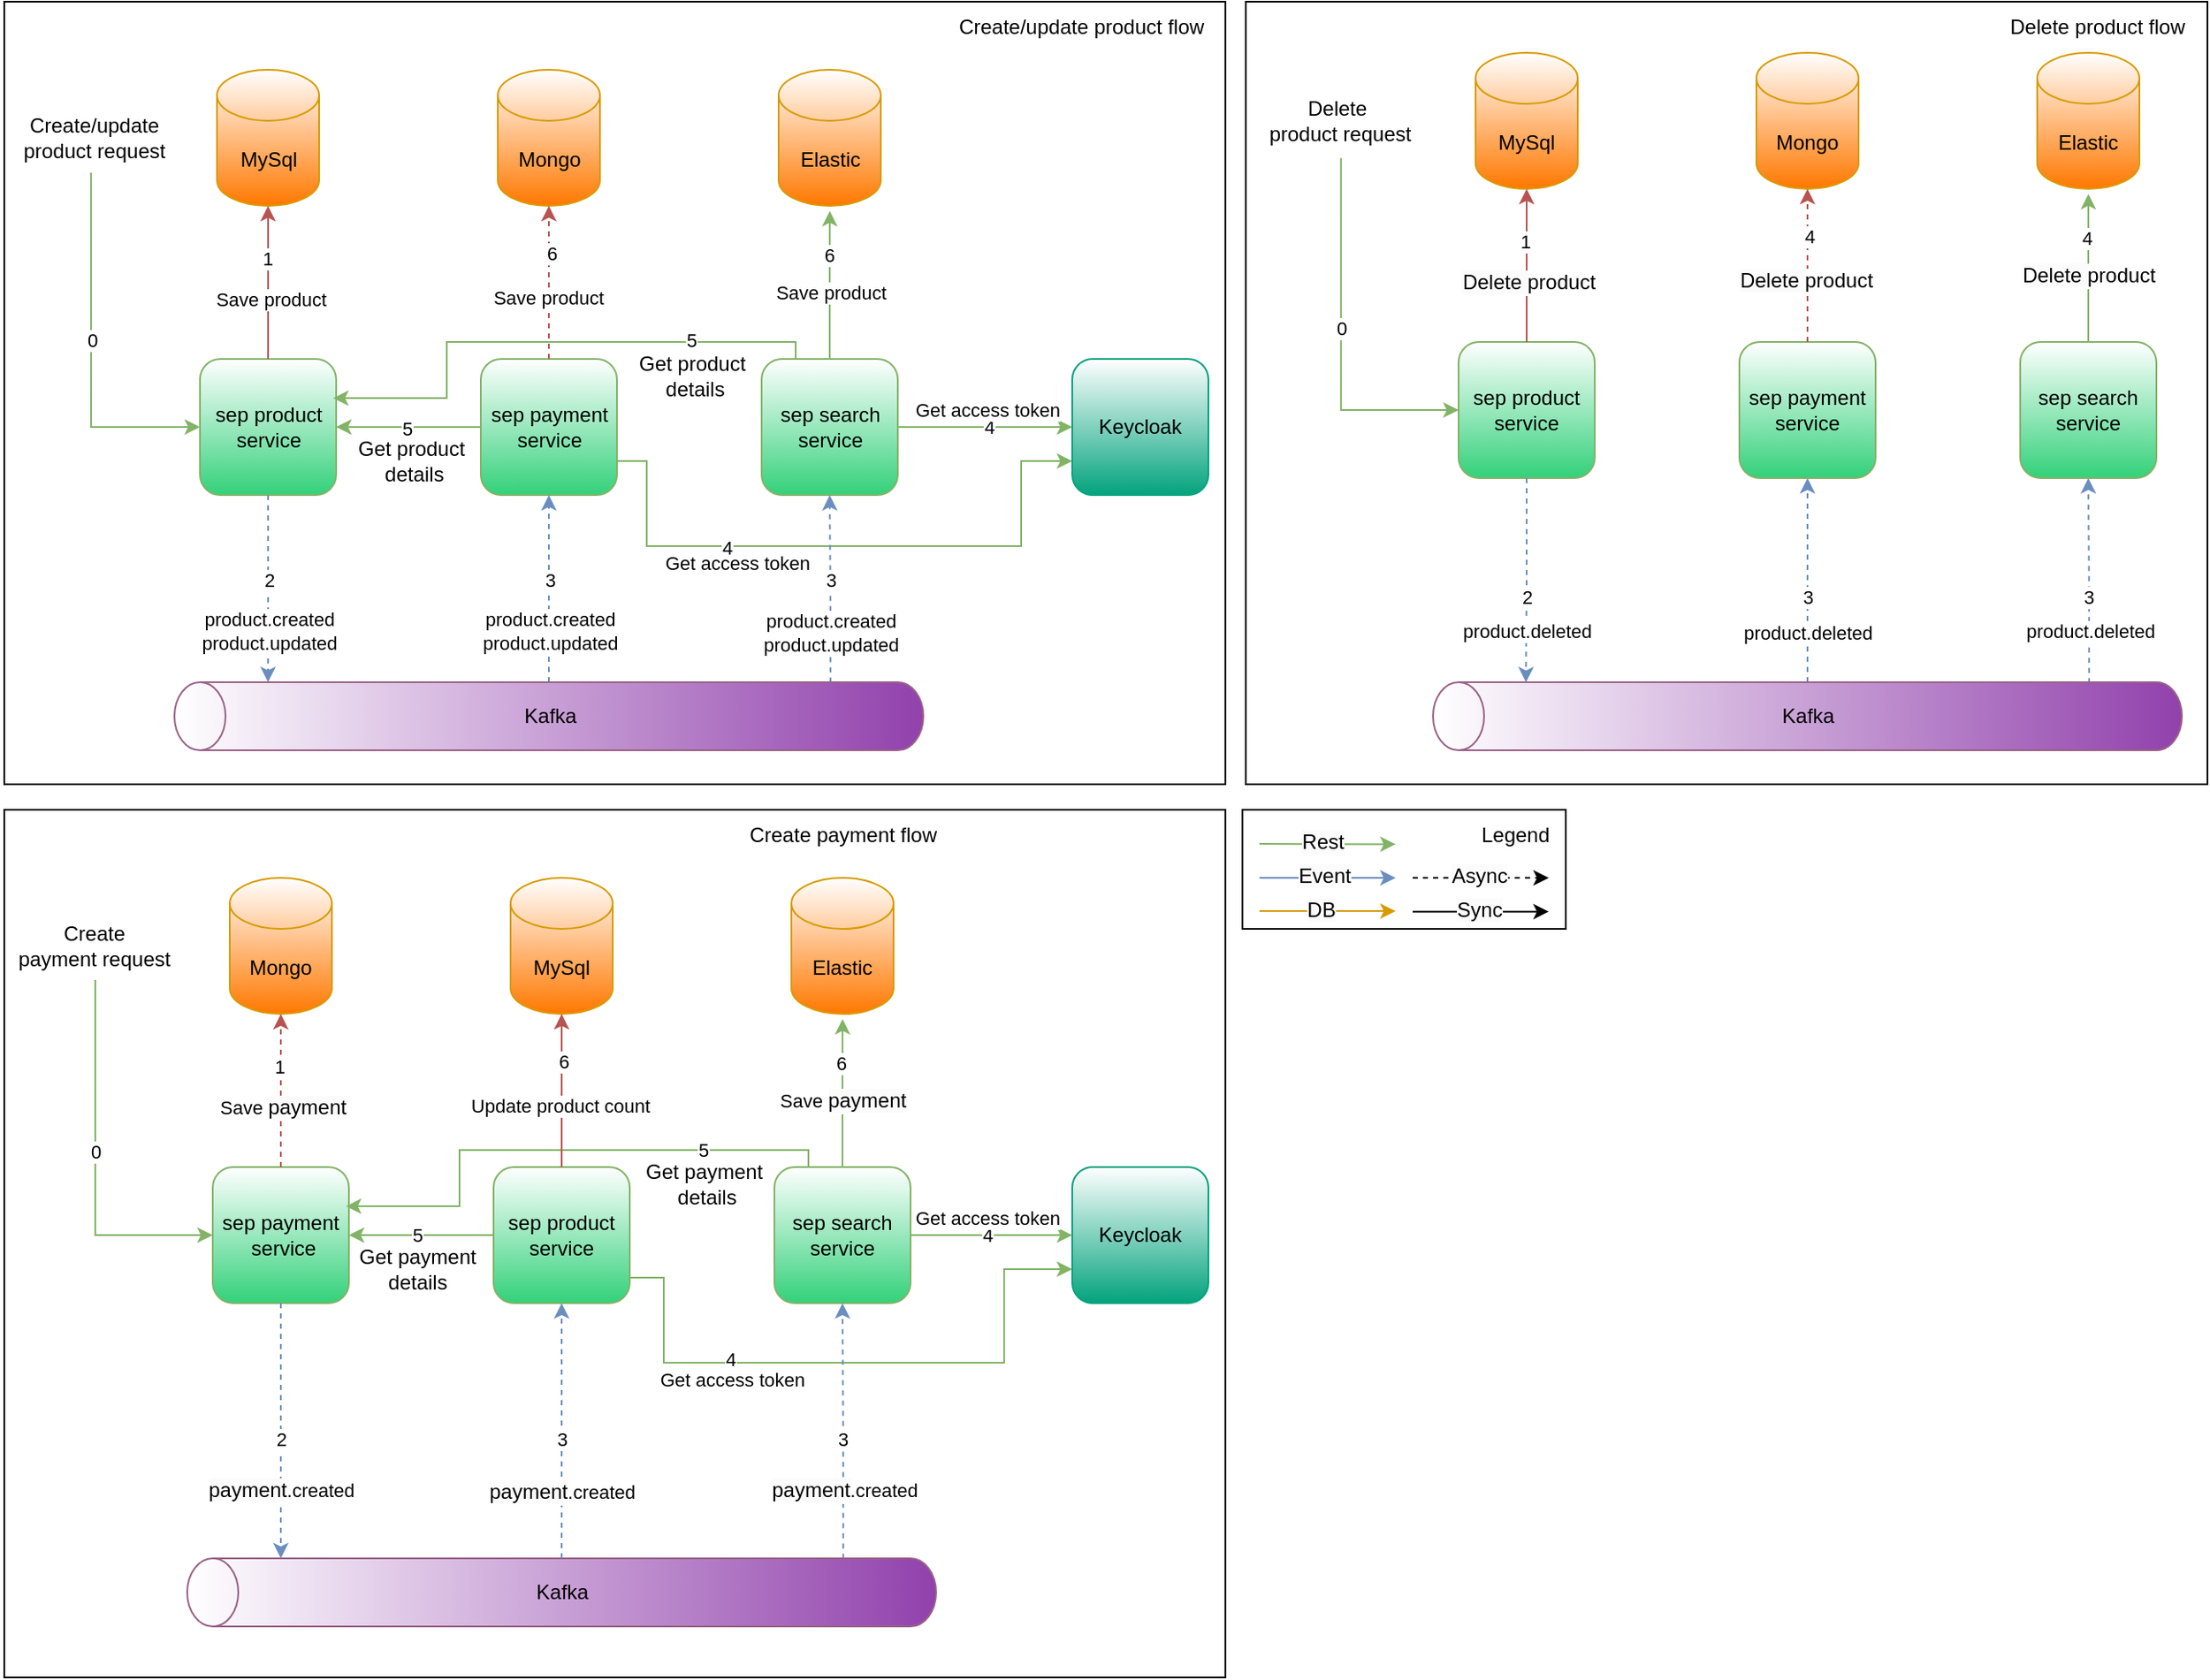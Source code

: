 <mxfile version="24.7.17">
  <diagram name="Page-1" id="5WqxM8SN-_Db1KV46QjK">
    <mxGraphModel dx="2983" dy="2283" grid="1" gridSize="10" guides="1" tooltips="1" connect="1" arrows="1" fold="1" page="1" pageScale="1" pageWidth="850" pageHeight="1100" math="0" shadow="0">
      <root>
        <mxCell id="0" />
        <mxCell id="1" parent="0" />
        <mxCell id="JzMBPSNkwDdgUZxuRiRF-47" value="" style="rounded=0;whiteSpace=wrap;html=1;" parent="1" vertex="1">
          <mxGeometry x="-397.5" y="-470" width="717.5" height="460" as="geometry" />
        </mxCell>
        <mxCell id="UbQ19MGZ-QVVBDmHauCY-3" style="edgeStyle=orthogonalEdgeStyle;rounded=0;orthogonalLoop=1;jettySize=auto;html=1;entryX=0;entryY=0.5;entryDx=0;entryDy=0;fillColor=#d5e8d4;strokeColor=#82b366;" parent="1" source="JzMBPSNkwDdgUZxuRiRF-48" target="UbQ19MGZ-QVVBDmHauCY-1" edge="1">
          <mxGeometry relative="1" as="geometry" />
        </mxCell>
        <mxCell id="UbQ19MGZ-QVVBDmHauCY-5" value="4" style="edgeLabel;html=1;align=center;verticalAlign=middle;resizable=0;points=[];" parent="UbQ19MGZ-QVVBDmHauCY-3" vertex="1" connectable="0">
          <mxGeometry x="-0.185" relative="1" as="geometry">
            <mxPoint x="11" as="offset" />
          </mxGeometry>
        </mxCell>
        <mxCell id="JzMBPSNkwDdgUZxuRiRF-48" value="sep search service" style="whiteSpace=wrap;html=1;aspect=fixed;fillColor=#ffffff;strokeColor=#82b366;rounded=1;gradientColor=#33d17a;" parent="1" vertex="1">
          <mxGeometry x="47.5" y="-260" width="80" height="80" as="geometry" />
        </mxCell>
        <mxCell id="JzMBPSNkwDdgUZxuRiRF-49" style="edgeStyle=orthogonalEdgeStyle;rounded=0;orthogonalLoop=1;jettySize=auto;html=1;entryX=0;entryY=0.5;entryDx=0;entryDy=0;fillColor=#d5e8d4;strokeColor=#82b366;exitX=0.486;exitY=1.014;exitDx=0;exitDy=0;exitPerimeter=0;" parent="1" source="JzMBPSNkwDdgUZxuRiRF-77" target="JzMBPSNkwDdgUZxuRiRF-51" edge="1">
          <mxGeometry relative="1" as="geometry">
            <mxPoint x="-397.5" y="-310" as="sourcePoint" />
            <Array as="points" />
          </mxGeometry>
        </mxCell>
        <mxCell id="JzMBPSNkwDdgUZxuRiRF-50" value="0" style="edgeLabel;html=1;align=center;verticalAlign=middle;resizable=0;points=[];" parent="JzMBPSNkwDdgUZxuRiRF-49" vertex="1" connectable="0">
          <mxGeometry x="-0.081" relative="1" as="geometry">
            <mxPoint as="offset" />
          </mxGeometry>
        </mxCell>
        <mxCell id="JzMBPSNkwDdgUZxuRiRF-51" value="sep&amp;nbsp;product service" style="whiteSpace=wrap;html=1;aspect=fixed;fillColor=#ffffff;strokeColor=#82b366;rounded=1;gradientColor=#33d17a;" parent="1" vertex="1">
          <mxGeometry x="-282.5" y="-260" width="80" height="80" as="geometry" />
        </mxCell>
        <mxCell id="JzMBPSNkwDdgUZxuRiRF-52" style="edgeStyle=orthogonalEdgeStyle;rounded=0;orthogonalLoop=1;jettySize=auto;html=1;entryX=1;entryY=0.5;entryDx=0;entryDy=0;fillColor=#d5e8d4;strokeColor=#82b366;" parent="1" source="JzMBPSNkwDdgUZxuRiRF-54" target="JzMBPSNkwDdgUZxuRiRF-51" edge="1">
          <mxGeometry relative="1" as="geometry" />
        </mxCell>
        <mxCell id="UbQ19MGZ-QVVBDmHauCY-8" value="5" style="edgeLabel;html=1;align=center;verticalAlign=middle;resizable=0;points=[];" parent="JzMBPSNkwDdgUZxuRiRF-52" vertex="1" connectable="0">
          <mxGeometry x="0.019" y="1" relative="1" as="geometry">
            <mxPoint as="offset" />
          </mxGeometry>
        </mxCell>
        <mxCell id="UbQ19MGZ-QVVBDmHauCY-2" style="edgeStyle=orthogonalEdgeStyle;rounded=0;orthogonalLoop=1;jettySize=auto;html=1;entryX=0;entryY=0.75;entryDx=0;entryDy=0;fillColor=#d5e8d4;strokeColor=#82b366;" parent="1" source="JzMBPSNkwDdgUZxuRiRF-54" target="UbQ19MGZ-QVVBDmHauCY-1" edge="1">
          <mxGeometry relative="1" as="geometry">
            <Array as="points">
              <mxPoint x="-20" y="-200" />
              <mxPoint x="-20" y="-150" />
              <mxPoint x="200" y="-150" />
              <mxPoint x="200" y="-200" />
            </Array>
          </mxGeometry>
        </mxCell>
        <mxCell id="UbQ19MGZ-QVVBDmHauCY-4" value="&lt;div&gt;Get access token&lt;/div&gt;" style="edgeLabel;html=1;align=center;verticalAlign=middle;resizable=0;points=[];" parent="UbQ19MGZ-QVVBDmHauCY-2" vertex="1" connectable="0">
          <mxGeometry x="-0.466" y="-1" relative="1" as="geometry">
            <mxPoint x="22" y="9" as="offset" />
          </mxGeometry>
        </mxCell>
        <mxCell id="UbQ19MGZ-QVVBDmHauCY-9" value="4" style="edgeLabel;html=1;align=center;verticalAlign=middle;resizable=0;points=[];" parent="UbQ19MGZ-QVVBDmHauCY-2" vertex="1" connectable="0">
          <mxGeometry x="-0.379" y="-1" relative="1" as="geometry">
            <mxPoint as="offset" />
          </mxGeometry>
        </mxCell>
        <mxCell id="JzMBPSNkwDdgUZxuRiRF-54" value="sep payment service" style="whiteSpace=wrap;html=1;aspect=fixed;fillColor=#ffffff;strokeColor=#82b366;rounded=1;gradientColor=#33d17a;" parent="1" vertex="1">
          <mxGeometry x="-117.5" y="-260" width="80" height="80" as="geometry" />
        </mxCell>
        <mxCell id="JzMBPSNkwDdgUZxuRiRF-55" value="Mongo" style="shape=cylinder3;whiteSpace=wrap;html=1;boundedLbl=1;backgroundOutline=1;size=15;fillColor=#ffffff;strokeColor=#d79b00;gradientColor=#ff7800;" parent="1" vertex="1">
          <mxGeometry x="-107.5" y="-430" width="60" height="80" as="geometry" />
        </mxCell>
        <mxCell id="JzMBPSNkwDdgUZxuRiRF-56" value="Elastic" style="shape=cylinder3;whiteSpace=wrap;html=1;boundedLbl=1;backgroundOutline=1;size=15;fillColor=#ffffff;strokeColor=#d79b00;gradientColor=#ff7800;" parent="1" vertex="1">
          <mxGeometry x="57.5" y="-430" width="60" height="80" as="geometry" />
        </mxCell>
        <mxCell id="JzMBPSNkwDdgUZxuRiRF-57" value="MySql" style="shape=cylinder3;whiteSpace=wrap;html=1;boundedLbl=1;backgroundOutline=1;size=15;fillColor=#ffffff;strokeColor=#d79b00;gradientColor=#ff7800;" parent="1" vertex="1">
          <mxGeometry x="-272.5" y="-430" width="60" height="80" as="geometry" />
        </mxCell>
        <mxCell id="JzMBPSNkwDdgUZxuRiRF-58" style="edgeStyle=orthogonalEdgeStyle;rounded=0;orthogonalLoop=1;jettySize=auto;html=1;entryX=0.5;entryY=1;entryDx=0;entryDy=0;exitX=1;exitY=0.5;exitDx=0;exitDy=0;exitPerimeter=0;dashed=1;fillColor=#dae8fc;strokeColor=#6c8ebf;" parent="1" source="JzMBPSNkwDdgUZxuRiRF-82" target="JzMBPSNkwDdgUZxuRiRF-54" edge="1">
          <mxGeometry relative="1" as="geometry" />
        </mxCell>
        <mxCell id="JzMBPSNkwDdgUZxuRiRF-59" value="3" style="edgeLabel;html=1;align=center;verticalAlign=middle;resizable=0;points=[];" parent="JzMBPSNkwDdgUZxuRiRF-58" vertex="1" connectable="0">
          <mxGeometry x="-0.003" y="1" relative="1" as="geometry">
            <mxPoint x="1" y="-5" as="offset" />
          </mxGeometry>
        </mxCell>
        <mxCell id="JzMBPSNkwDdgUZxuRiRF-60" value="product.created&lt;div&gt;product.updated&lt;/div&gt;" style="edgeLabel;html=1;align=center;verticalAlign=middle;resizable=0;points=[];" parent="JzMBPSNkwDdgUZxuRiRF-58" vertex="1" connectable="0">
          <mxGeometry x="-0.409" relative="1" as="geometry">
            <mxPoint y="2" as="offset" />
          </mxGeometry>
        </mxCell>
        <mxCell id="JzMBPSNkwDdgUZxuRiRF-61" style="edgeStyle=orthogonalEdgeStyle;rounded=0;orthogonalLoop=1;jettySize=auto;html=1;entryX=0.5;entryY=1;entryDx=0;entryDy=0;exitX=0.993;exitY=0.876;exitDx=0;exitDy=0;exitPerimeter=0;dashed=1;fillColor=#dae8fc;strokeColor=#6c8ebf;" parent="1" source="JzMBPSNkwDdgUZxuRiRF-82" target="JzMBPSNkwDdgUZxuRiRF-48" edge="1">
          <mxGeometry relative="1" as="geometry">
            <Array as="points" />
          </mxGeometry>
        </mxCell>
        <mxCell id="JzMBPSNkwDdgUZxuRiRF-62" value="product.created&lt;div&gt;product.updated&lt;/div&gt;" style="edgeLabel;html=1;align=center;verticalAlign=middle;resizable=0;points=[];" parent="JzMBPSNkwDdgUZxuRiRF-61" vertex="1" connectable="0">
          <mxGeometry x="-0.406" relative="1" as="geometry">
            <mxPoint y="3" as="offset" />
          </mxGeometry>
        </mxCell>
        <mxCell id="JzMBPSNkwDdgUZxuRiRF-63" value="3" style="edgeLabel;html=1;align=center;verticalAlign=middle;resizable=0;points=[];" parent="JzMBPSNkwDdgUZxuRiRF-61" vertex="1" connectable="0">
          <mxGeometry x="0.265" y="1" relative="1" as="geometry">
            <mxPoint x="1" y="9" as="offset" />
          </mxGeometry>
        </mxCell>
        <mxCell id="JzMBPSNkwDdgUZxuRiRF-64" style="edgeStyle=orthogonalEdgeStyle;rounded=0;orthogonalLoop=1;jettySize=auto;html=1;entryX=1;entryY=0.125;entryDx=0;entryDy=0;entryPerimeter=0;dashed=1;fillColor=#dae8fc;strokeColor=#6c8ebf;" parent="1" source="JzMBPSNkwDdgUZxuRiRF-51" target="JzMBPSNkwDdgUZxuRiRF-82" edge="1">
          <mxGeometry relative="1" as="geometry" />
        </mxCell>
        <mxCell id="JzMBPSNkwDdgUZxuRiRF-65" value="product.created&lt;div&gt;product.updated&lt;/div&gt;" style="edgeLabel;html=1;align=center;verticalAlign=middle;resizable=0;points=[];" parent="JzMBPSNkwDdgUZxuRiRF-64" vertex="1" connectable="0">
          <mxGeometry x="-0.052" relative="1" as="geometry">
            <mxPoint y="28" as="offset" />
          </mxGeometry>
        </mxCell>
        <mxCell id="JzMBPSNkwDdgUZxuRiRF-66" value="2" style="edgeLabel;html=1;align=center;verticalAlign=middle;resizable=0;points=[];" parent="JzMBPSNkwDdgUZxuRiRF-64" vertex="1" connectable="0">
          <mxGeometry x="-0.334" y="-1" relative="1" as="geometry">
            <mxPoint x="1" y="13" as="offset" />
          </mxGeometry>
        </mxCell>
        <mxCell id="JzMBPSNkwDdgUZxuRiRF-67" value="Get product&amp;nbsp;&lt;div&gt;details&lt;/div&gt;" style="text;html=1;align=center;verticalAlign=middle;resizable=0;points=[];autosize=1;strokeColor=none;fillColor=none;" parent="1" vertex="1">
          <mxGeometry x="-202.5" y="-220" width="90" height="40" as="geometry" />
        </mxCell>
        <mxCell id="JzMBPSNkwDdgUZxuRiRF-68" style="edgeStyle=orthogonalEdgeStyle;rounded=0;orthogonalLoop=1;jettySize=auto;html=1;entryX=0.978;entryY=0.288;entryDx=0;entryDy=0;entryPerimeter=0;exitX=0.25;exitY=0;exitDx=0;exitDy=0;fillColor=#d5e8d4;strokeColor=#82b366;" parent="1" source="JzMBPSNkwDdgUZxuRiRF-48" target="JzMBPSNkwDdgUZxuRiRF-51" edge="1">
          <mxGeometry relative="1" as="geometry">
            <Array as="points">
              <mxPoint x="67.5" y="-270" />
              <mxPoint x="-137.5" y="-270" />
              <mxPoint x="-137.5" y="-237" />
            </Array>
          </mxGeometry>
        </mxCell>
        <mxCell id="UbQ19MGZ-QVVBDmHauCY-7" value="5" style="edgeLabel;html=1;align=center;verticalAlign=middle;resizable=0;points=[];" parent="JzMBPSNkwDdgUZxuRiRF-68" vertex="1" connectable="0">
          <mxGeometry x="-0.561" y="-1" relative="1" as="geometry">
            <mxPoint x="-3" as="offset" />
          </mxGeometry>
        </mxCell>
        <mxCell id="JzMBPSNkwDdgUZxuRiRF-70" value="Get product&amp;nbsp;&lt;div&gt;details&lt;/div&gt;" style="text;html=1;align=center;verticalAlign=middle;resizable=0;points=[];autosize=1;strokeColor=none;fillColor=none;" parent="1" vertex="1">
          <mxGeometry x="-37.5" y="-270" width="90" height="40" as="geometry" />
        </mxCell>
        <mxCell id="JzMBPSNkwDdgUZxuRiRF-71" style="edgeStyle=orthogonalEdgeStyle;rounded=0;orthogonalLoop=1;jettySize=auto;html=1;entryX=0.5;entryY=1;entryDx=0;entryDy=0;entryPerimeter=0;dashed=1;fillColor=#f8cecc;strokeColor=#b85450;" parent="1" source="JzMBPSNkwDdgUZxuRiRF-54" target="JzMBPSNkwDdgUZxuRiRF-55" edge="1">
          <mxGeometry relative="1" as="geometry" />
        </mxCell>
        <mxCell id="JzMBPSNkwDdgUZxuRiRF-72" value="6" style="edgeLabel;html=1;align=center;verticalAlign=middle;resizable=0;points=[];" parent="JzMBPSNkwDdgUZxuRiRF-71" vertex="1" connectable="0">
          <mxGeometry x="0.293" y="-1" relative="1" as="geometry">
            <mxPoint y="-4" as="offset" />
          </mxGeometry>
        </mxCell>
        <mxCell id="JzMBPSNkwDdgUZxuRiRF-73" value="Save product" style="edgeLabel;html=1;align=center;verticalAlign=middle;resizable=0;points=[];" parent="JzMBPSNkwDdgUZxuRiRF-71" vertex="1" connectable="0">
          <mxGeometry x="-0.191" y="1" relative="1" as="geometry">
            <mxPoint as="offset" />
          </mxGeometry>
        </mxCell>
        <mxCell id="JzMBPSNkwDdgUZxuRiRF-74" style="edgeStyle=orthogonalEdgeStyle;rounded=0;orthogonalLoop=1;jettySize=auto;html=1;entryX=0.501;entryY=1.037;entryDx=0;entryDy=0;entryPerimeter=0;fillColor=#d5e8d4;strokeColor=#82b366;" parent="1" source="JzMBPSNkwDdgUZxuRiRF-48" target="JzMBPSNkwDdgUZxuRiRF-56" edge="1">
          <mxGeometry relative="1" as="geometry" />
        </mxCell>
        <mxCell id="JzMBPSNkwDdgUZxuRiRF-75" value="6" style="edgeLabel;html=1;align=center;verticalAlign=middle;resizable=0;points=[];" parent="JzMBPSNkwDdgUZxuRiRF-74" vertex="1" connectable="0">
          <mxGeometry x="0.419" y="2" relative="1" as="geometry">
            <mxPoint x="1" y="1" as="offset" />
          </mxGeometry>
        </mxCell>
        <mxCell id="JzMBPSNkwDdgUZxuRiRF-76" value="Save product" style="edgeLabel;html=1;align=center;verticalAlign=middle;resizable=0;points=[];" parent="JzMBPSNkwDdgUZxuRiRF-74" vertex="1" connectable="0">
          <mxGeometry x="-0.085" relative="1" as="geometry">
            <mxPoint y="1" as="offset" />
          </mxGeometry>
        </mxCell>
        <mxCell id="JzMBPSNkwDdgUZxuRiRF-77" value="Create/update&lt;div&gt;product request&lt;/div&gt;" style="text;html=1;align=center;verticalAlign=middle;resizable=0;points=[];autosize=1;strokeColor=none;fillColor=none;" parent="1" vertex="1">
          <mxGeometry x="-400" y="-410" width="110" height="40" as="geometry" />
        </mxCell>
        <mxCell id="JzMBPSNkwDdgUZxuRiRF-78" style="edgeStyle=orthogonalEdgeStyle;rounded=0;orthogonalLoop=1;jettySize=auto;html=1;entryX=0.5;entryY=1;entryDx=0;entryDy=0;entryPerimeter=0;fillColor=#f8cecc;strokeColor=#b85450;" parent="1" source="JzMBPSNkwDdgUZxuRiRF-51" target="JzMBPSNkwDdgUZxuRiRF-57" edge="1">
          <mxGeometry relative="1" as="geometry" />
        </mxCell>
        <mxCell id="JzMBPSNkwDdgUZxuRiRF-79" value="1" style="edgeLabel;html=1;align=center;verticalAlign=middle;resizable=0;points=[];" parent="JzMBPSNkwDdgUZxuRiRF-78" vertex="1" connectable="0">
          <mxGeometry x="0.316" y="1" relative="1" as="geometry">
            <mxPoint as="offset" />
          </mxGeometry>
        </mxCell>
        <mxCell id="JzMBPSNkwDdgUZxuRiRF-80" value="Save product" style="edgeLabel;html=1;align=center;verticalAlign=middle;resizable=0;points=[];" parent="JzMBPSNkwDdgUZxuRiRF-78" vertex="1" connectable="0">
          <mxGeometry x="-0.336" y="-1" relative="1" as="geometry">
            <mxPoint y="-5" as="offset" />
          </mxGeometry>
        </mxCell>
        <mxCell id="JzMBPSNkwDdgUZxuRiRF-81" value="" style="group" parent="1" vertex="1" connectable="0">
          <mxGeometry x="-297.5" y="-70" width="440" height="40" as="geometry" />
        </mxCell>
        <mxCell id="JzMBPSNkwDdgUZxuRiRF-82" value="" style="shape=cylinder3;whiteSpace=wrap;html=1;boundedLbl=1;backgroundOutline=1;size=15;rotation=-90;fillColor=#ffffff;strokeColor=#996185;gradientColor=#9141ac;align=center;verticalAlign=middle;fontFamily=Helvetica;fontSize=12;fontColor=default;" parent="JzMBPSNkwDdgUZxuRiRF-81" vertex="1">
          <mxGeometry x="200" y="-200" width="40" height="440" as="geometry" />
        </mxCell>
        <mxCell id="JzMBPSNkwDdgUZxuRiRF-83" value="&lt;span style=&quot;text-wrap: wrap;&quot;&gt;Kafka&lt;/span&gt;" style="text;html=1;align=center;verticalAlign=middle;resizable=0;points=[];autosize=1;strokeColor=none;fillColor=none;" parent="JzMBPSNkwDdgUZxuRiRF-81" vertex="1">
          <mxGeometry x="195" y="5" width="50" height="30" as="geometry" />
        </mxCell>
        <mxCell id="JzMBPSNkwDdgUZxuRiRF-84" value="Create/update product flow" style="text;html=1;align=center;verticalAlign=middle;resizable=0;points=[];autosize=1;strokeColor=none;fillColor=none;" parent="1" vertex="1">
          <mxGeometry x="150" y="-470" width="170" height="30" as="geometry" />
        </mxCell>
        <mxCell id="JzMBPSNkwDdgUZxuRiRF-85" value="" style="rounded=0;whiteSpace=wrap;html=1;" parent="1" vertex="1">
          <mxGeometry x="332" y="-470" width="565" height="460" as="geometry" />
        </mxCell>
        <mxCell id="JzMBPSNkwDdgUZxuRiRF-86" value="sep search service" style="whiteSpace=wrap;html=1;aspect=fixed;fillColor=#ffffff;strokeColor=#82b366;rounded=1;gradientColor=#33d17a;align=center;verticalAlign=middle;fontFamily=Helvetica;fontSize=12;" parent="1" vertex="1">
          <mxGeometry x="787" y="-270" width="80" height="80" as="geometry" />
        </mxCell>
        <mxCell id="JzMBPSNkwDdgUZxuRiRF-87" style="edgeStyle=orthogonalEdgeStyle;rounded=0;orthogonalLoop=1;jettySize=auto;html=1;entryX=0;entryY=0.5;entryDx=0;entryDy=0;fillColor=#d5e8d4;strokeColor=#82b366;exitX=0.508;exitY=1.048;exitDx=0;exitDy=0;exitPerimeter=0;" parent="1" source="JzMBPSNkwDdgUZxuRiRF-115" target="JzMBPSNkwDdgUZxuRiRF-89" edge="1">
          <mxGeometry relative="1" as="geometry">
            <mxPoint x="342" y="-320" as="sourcePoint" />
            <Array as="points">
              <mxPoint x="388" y="-230" />
            </Array>
          </mxGeometry>
        </mxCell>
        <mxCell id="JzMBPSNkwDdgUZxuRiRF-88" value="0" style="edgeLabel;html=1;align=center;verticalAlign=middle;resizable=0;points=[];" parent="JzMBPSNkwDdgUZxuRiRF-87" vertex="1" connectable="0">
          <mxGeometry x="-0.081" relative="1" as="geometry">
            <mxPoint as="offset" />
          </mxGeometry>
        </mxCell>
        <mxCell id="JzMBPSNkwDdgUZxuRiRF-89" value="sep&amp;nbsp;product service" style="whiteSpace=wrap;html=1;aspect=fixed;fillColor=#ffffff;strokeColor=#82b366;rounded=1;gradientColor=#33d17a;" parent="1" vertex="1">
          <mxGeometry x="457" y="-270" width="80" height="80" as="geometry" />
        </mxCell>
        <mxCell id="JzMBPSNkwDdgUZxuRiRF-92" value="sep payment service" style="whiteSpace=wrap;html=1;aspect=fixed;fillColor=#ffffff;strokeColor=#82b366;rounded=1;gradientColor=#33d17a;" parent="1" vertex="1">
          <mxGeometry x="622" y="-270" width="80" height="80" as="geometry" />
        </mxCell>
        <mxCell id="JzMBPSNkwDdgUZxuRiRF-93" value="Mongo" style="shape=cylinder3;whiteSpace=wrap;html=1;boundedLbl=1;backgroundOutline=1;size=15;fillColor=#ffffff;strokeColor=#d79b00;gradientColor=#ff7800;" parent="1" vertex="1">
          <mxGeometry x="632" y="-440" width="60" height="80" as="geometry" />
        </mxCell>
        <mxCell id="JzMBPSNkwDdgUZxuRiRF-94" value="Elastic" style="shape=cylinder3;whiteSpace=wrap;html=1;boundedLbl=1;backgroundOutline=1;size=15;fillColor=#ffffff;strokeColor=#d79b00;gradientColor=#ff7800;" parent="1" vertex="1">
          <mxGeometry x="797" y="-440" width="60" height="80" as="geometry" />
        </mxCell>
        <mxCell id="JzMBPSNkwDdgUZxuRiRF-95" value="MySql" style="shape=cylinder3;whiteSpace=wrap;html=1;boundedLbl=1;backgroundOutline=1;size=15;fillColor=#ffffff;strokeColor=#d79b00;gradientColor=#ff7800;" parent="1" vertex="1">
          <mxGeometry x="467" y="-440" width="60" height="80" as="geometry" />
        </mxCell>
        <mxCell id="JzMBPSNkwDdgUZxuRiRF-96" style="edgeStyle=orthogonalEdgeStyle;rounded=0;orthogonalLoop=1;jettySize=auto;html=1;entryX=0.5;entryY=1;entryDx=0;entryDy=0;exitX=1;exitY=0.5;exitDx=0;exitDy=0;exitPerimeter=0;dashed=1;fillColor=#dae8fc;strokeColor=#6c8ebf;" parent="1" source="JzMBPSNkwDdgUZxuRiRF-120" target="JzMBPSNkwDdgUZxuRiRF-92" edge="1">
          <mxGeometry relative="1" as="geometry">
            <mxPoint x="662" y="-130" as="sourcePoint" />
          </mxGeometry>
        </mxCell>
        <mxCell id="JzMBPSNkwDdgUZxuRiRF-97" value="3" style="edgeLabel;html=1;align=center;verticalAlign=middle;resizable=0;points=[];" parent="JzMBPSNkwDdgUZxuRiRF-96" vertex="1" connectable="0">
          <mxGeometry x="-0.003" y="1" relative="1" as="geometry">
            <mxPoint x="1" y="10" as="offset" />
          </mxGeometry>
        </mxCell>
        <mxCell id="JzMBPSNkwDdgUZxuRiRF-98" value="product.deleted" style="edgeLabel;html=1;align=center;verticalAlign=middle;resizable=0;points=[];" parent="JzMBPSNkwDdgUZxuRiRF-96" vertex="1" connectable="0">
          <mxGeometry x="-0.409" relative="1" as="geometry">
            <mxPoint y="6" as="offset" />
          </mxGeometry>
        </mxCell>
        <mxCell id="JzMBPSNkwDdgUZxuRiRF-99" style="edgeStyle=orthogonalEdgeStyle;rounded=0;orthogonalLoop=1;jettySize=auto;html=1;entryX=0.5;entryY=1;entryDx=0;entryDy=0;dashed=1;fillColor=#dae8fc;strokeColor=#6c8ebf;exitX=0.984;exitY=0.876;exitDx=0;exitDy=0;exitPerimeter=0;" parent="1" source="JzMBPSNkwDdgUZxuRiRF-120" target="JzMBPSNkwDdgUZxuRiRF-86" edge="1">
          <mxGeometry relative="1" as="geometry">
            <Array as="points" />
            <mxPoint x="827" y="-130" as="sourcePoint" />
          </mxGeometry>
        </mxCell>
        <mxCell id="JzMBPSNkwDdgUZxuRiRF-100" value="product.deleted" style="edgeLabel;html=1;align=center;verticalAlign=middle;resizable=0;points=[];" parent="JzMBPSNkwDdgUZxuRiRF-99" vertex="1" connectable="0">
          <mxGeometry x="-0.406" relative="1" as="geometry">
            <mxPoint y="5" as="offset" />
          </mxGeometry>
        </mxCell>
        <mxCell id="JzMBPSNkwDdgUZxuRiRF-101" value="3" style="edgeLabel;html=1;align=center;verticalAlign=middle;resizable=0;points=[];" parent="JzMBPSNkwDdgUZxuRiRF-99" vertex="1" connectable="0">
          <mxGeometry x="0.265" y="1" relative="1" as="geometry">
            <mxPoint x="1" y="25" as="offset" />
          </mxGeometry>
        </mxCell>
        <mxCell id="JzMBPSNkwDdgUZxuRiRF-102" style="edgeStyle=orthogonalEdgeStyle;rounded=0;orthogonalLoop=1;jettySize=auto;html=1;dashed=1;fillColor=#dae8fc;strokeColor=#6c8ebf;entryX=0.998;entryY=0.124;entryDx=0;entryDy=0;entryPerimeter=0;" parent="1" source="JzMBPSNkwDdgUZxuRiRF-89" target="JzMBPSNkwDdgUZxuRiRF-120" edge="1">
          <mxGeometry relative="1" as="geometry">
            <mxPoint x="497" y="-100" as="targetPoint" />
          </mxGeometry>
        </mxCell>
        <mxCell id="JzMBPSNkwDdgUZxuRiRF-103" value="product.deleted" style="edgeLabel;html=1;align=center;verticalAlign=middle;resizable=0;points=[];" parent="JzMBPSNkwDdgUZxuRiRF-102" vertex="1" connectable="0">
          <mxGeometry x="-0.052" relative="1" as="geometry">
            <mxPoint y="33" as="offset" />
          </mxGeometry>
        </mxCell>
        <mxCell id="JzMBPSNkwDdgUZxuRiRF-104" value="2" style="edgeLabel;html=1;align=center;verticalAlign=middle;resizable=0;points=[];" parent="JzMBPSNkwDdgUZxuRiRF-102" vertex="1" connectable="0">
          <mxGeometry x="-0.334" y="-1" relative="1" as="geometry">
            <mxPoint x="1" y="30" as="offset" />
          </mxGeometry>
        </mxCell>
        <mxCell id="JzMBPSNkwDdgUZxuRiRF-109" style="edgeStyle=orthogonalEdgeStyle;rounded=0;orthogonalLoop=1;jettySize=auto;html=1;entryX=0.5;entryY=1;entryDx=0;entryDy=0;entryPerimeter=0;dashed=1;fillColor=#f8cecc;strokeColor=#b85450;" parent="1" source="JzMBPSNkwDdgUZxuRiRF-92" target="JzMBPSNkwDdgUZxuRiRF-93" edge="1">
          <mxGeometry relative="1" as="geometry" />
        </mxCell>
        <mxCell id="JzMBPSNkwDdgUZxuRiRF-110" value="4" style="edgeLabel;html=1;align=center;verticalAlign=middle;resizable=0;points=[];" parent="JzMBPSNkwDdgUZxuRiRF-109" vertex="1" connectable="0">
          <mxGeometry x="0.293" y="-1" relative="1" as="geometry">
            <mxPoint y="-4" as="offset" />
          </mxGeometry>
        </mxCell>
        <mxCell id="JzMBPSNkwDdgUZxuRiRF-111" value="&lt;span style=&quot;font-size: 12px; background-color: rgb(251, 251, 251);&quot;&gt;Delete&amp;nbsp;&lt;/span&gt;&lt;span style=&quot;font-size: 12px; background-color: initial;&quot;&gt;product&lt;/span&gt;" style="edgeLabel;html=1;align=center;verticalAlign=middle;resizable=0;points=[];" parent="JzMBPSNkwDdgUZxuRiRF-109" vertex="1" connectable="0">
          <mxGeometry x="-0.191" y="1" relative="1" as="geometry">
            <mxPoint as="offset" />
          </mxGeometry>
        </mxCell>
        <mxCell id="JzMBPSNkwDdgUZxuRiRF-112" style="edgeStyle=orthogonalEdgeStyle;rounded=0;orthogonalLoop=1;jettySize=auto;html=1;entryX=0.501;entryY=1.037;entryDx=0;entryDy=0;entryPerimeter=0;fillColor=#d5e8d4;strokeColor=#82b366;" parent="1" source="JzMBPSNkwDdgUZxuRiRF-86" target="JzMBPSNkwDdgUZxuRiRF-94" edge="1">
          <mxGeometry relative="1" as="geometry" />
        </mxCell>
        <mxCell id="JzMBPSNkwDdgUZxuRiRF-113" value="4" style="edgeLabel;html=1;align=center;verticalAlign=middle;resizable=0;points=[];" parent="JzMBPSNkwDdgUZxuRiRF-112" vertex="1" connectable="0">
          <mxGeometry x="0.419" y="2" relative="1" as="geometry">
            <mxPoint x="1" y="1" as="offset" />
          </mxGeometry>
        </mxCell>
        <mxCell id="JzMBPSNkwDdgUZxuRiRF-114" value="&lt;span style=&quot;font-size: 12px; background-color: rgb(251, 251, 251);&quot;&gt;Delete&amp;nbsp;&lt;/span&gt;&lt;span style=&quot;font-size: 12px; background-color: initial;&quot;&gt;product&lt;/span&gt;" style="edgeLabel;html=1;align=center;verticalAlign=middle;resizable=0;points=[];" parent="JzMBPSNkwDdgUZxuRiRF-112" vertex="1" connectable="0">
          <mxGeometry x="-0.085" relative="1" as="geometry">
            <mxPoint y="1" as="offset" />
          </mxGeometry>
        </mxCell>
        <mxCell id="JzMBPSNkwDdgUZxuRiRF-115" value="Delete&amp;nbsp;&lt;div&gt;&lt;span style=&quot;background-color: initial;&quot;&gt;product request&lt;/span&gt;&lt;/div&gt;" style="text;html=1;align=center;verticalAlign=middle;resizable=0;points=[];autosize=1;strokeColor=none;fillColor=none;" parent="1" vertex="1">
          <mxGeometry x="332" y="-420" width="110" height="40" as="geometry" />
        </mxCell>
        <mxCell id="JzMBPSNkwDdgUZxuRiRF-116" style="edgeStyle=orthogonalEdgeStyle;rounded=0;orthogonalLoop=1;jettySize=auto;html=1;entryX=0.5;entryY=1;entryDx=0;entryDy=0;entryPerimeter=0;fillColor=#f8cecc;strokeColor=#b85450;" parent="1" source="JzMBPSNkwDdgUZxuRiRF-89" target="JzMBPSNkwDdgUZxuRiRF-95" edge="1">
          <mxGeometry relative="1" as="geometry" />
        </mxCell>
        <mxCell id="JzMBPSNkwDdgUZxuRiRF-117" value="1" style="edgeLabel;html=1;align=center;verticalAlign=middle;resizable=0;points=[];" parent="JzMBPSNkwDdgUZxuRiRF-116" vertex="1" connectable="0">
          <mxGeometry x="0.316" y="1" relative="1" as="geometry">
            <mxPoint as="offset" />
          </mxGeometry>
        </mxCell>
        <mxCell id="JzMBPSNkwDdgUZxuRiRF-118" value="&lt;span style=&quot;font-size: 12px; background-color: rgb(251, 251, 251);&quot;&gt;Delete&amp;nbsp;&lt;/span&gt;&lt;span style=&quot;font-size: 12px; background-color: initial;&quot;&gt;product&lt;/span&gt;" style="edgeLabel;html=1;align=center;verticalAlign=middle;resizable=0;points=[];" parent="JzMBPSNkwDdgUZxuRiRF-116" vertex="1" connectable="0">
          <mxGeometry x="-0.336" y="-1" relative="1" as="geometry">
            <mxPoint y="-5" as="offset" />
          </mxGeometry>
        </mxCell>
        <mxCell id="JzMBPSNkwDdgUZxuRiRF-119" value="" style="group" parent="1" vertex="1" connectable="0">
          <mxGeometry x="442" y="-70" width="440" height="40" as="geometry" />
        </mxCell>
        <mxCell id="JzMBPSNkwDdgUZxuRiRF-120" value="" style="shape=cylinder3;whiteSpace=wrap;html=1;boundedLbl=1;backgroundOutline=1;size=15;rotation=-90;fillColor=#ffffff;strokeColor=#996185;align=center;verticalAlign=middle;fontFamily=Helvetica;fontSize=12;gradientColor=#9141ac;" parent="JzMBPSNkwDdgUZxuRiRF-119" vertex="1">
          <mxGeometry x="200" y="-200" width="40" height="440" as="geometry" />
        </mxCell>
        <mxCell id="JzMBPSNkwDdgUZxuRiRF-121" value="&lt;span style=&quot;text-wrap: wrap;&quot;&gt;Kafka&lt;/span&gt;" style="text;html=1;align=center;verticalAlign=middle;resizable=0;points=[];autosize=1;strokeColor=none;fillColor=none;" parent="JzMBPSNkwDdgUZxuRiRF-119" vertex="1">
          <mxGeometry x="195" y="5" width="50" height="30" as="geometry" />
        </mxCell>
        <mxCell id="JzMBPSNkwDdgUZxuRiRF-122" value="Delete product flow" style="text;html=1;align=center;verticalAlign=middle;resizable=0;points=[];autosize=1;strokeColor=none;fillColor=none;" parent="1" vertex="1">
          <mxGeometry x="767" y="-470" width="130" height="30" as="geometry" />
        </mxCell>
        <mxCell id="JzMBPSNkwDdgUZxuRiRF-140" value="" style="rounded=0;whiteSpace=wrap;html=1;" parent="1" vertex="1">
          <mxGeometry x="330" y="5" width="190" height="70" as="geometry" />
        </mxCell>
        <mxCell id="JzMBPSNkwDdgUZxuRiRF-142" value="" style="endArrow=classic;html=1;rounded=0;dashed=1;" parent="1" edge="1">
          <mxGeometry width="50" height="50" relative="1" as="geometry">
            <mxPoint x="430" y="45" as="sourcePoint" />
            <mxPoint x="510" y="45" as="targetPoint" />
          </mxGeometry>
        </mxCell>
        <mxCell id="JzMBPSNkwDdgUZxuRiRF-143" value="&lt;span style=&quot;font-size: 12px; background-color: rgb(251, 251, 251);&quot;&gt;Async&lt;/span&gt;" style="edgeLabel;html=1;align=center;verticalAlign=middle;resizable=0;points=[];" parent="JzMBPSNkwDdgUZxuRiRF-142" vertex="1" connectable="0">
          <mxGeometry x="-0.188" y="1" relative="1" as="geometry">
            <mxPoint x="6" as="offset" />
          </mxGeometry>
        </mxCell>
        <mxCell id="JzMBPSNkwDdgUZxuRiRF-144" value="" style="endArrow=classic;html=1;rounded=0;" parent="1" edge="1">
          <mxGeometry width="50" height="50" relative="1" as="geometry">
            <mxPoint x="430" y="64.86" as="sourcePoint" />
            <mxPoint x="510" y="64.86" as="targetPoint" />
          </mxGeometry>
        </mxCell>
        <mxCell id="JzMBPSNkwDdgUZxuRiRF-145" value="&lt;span style=&quot;font-size: 12px; background-color: rgb(251, 251, 251);&quot;&gt;Sync&lt;/span&gt;" style="edgeLabel;html=1;align=center;verticalAlign=middle;resizable=0;points=[];" parent="JzMBPSNkwDdgUZxuRiRF-144" vertex="1" connectable="0">
          <mxGeometry x="-0.265" y="1" relative="1" as="geometry">
            <mxPoint x="9" as="offset" />
          </mxGeometry>
        </mxCell>
        <mxCell id="JzMBPSNkwDdgUZxuRiRF-146" value="" style="endArrow=classic;html=1;rounded=0;fillColor=#d5e8d4;strokeColor=#82b366;gradientColor=#97d077;" parent="1" edge="1">
          <mxGeometry width="50" height="50" relative="1" as="geometry">
            <mxPoint x="340" y="25" as="sourcePoint" />
            <mxPoint x="420" y="25.24" as="targetPoint" />
          </mxGeometry>
        </mxCell>
        <mxCell id="JzMBPSNkwDdgUZxuRiRF-147" value="&lt;span style=&quot;font-size: 12px; background-color: rgb(251, 251, 251);&quot;&gt;Rest&lt;/span&gt;" style="edgeLabel;html=1;align=center;verticalAlign=middle;resizable=0;points=[];" parent="JzMBPSNkwDdgUZxuRiRF-146" vertex="1" connectable="0">
          <mxGeometry x="-0.015" relative="1" as="geometry">
            <mxPoint x="-3" y="-1" as="offset" />
          </mxGeometry>
        </mxCell>
        <mxCell id="JzMBPSNkwDdgUZxuRiRF-148" value="" style="endArrow=classic;html=1;rounded=0;fillColor=#dae8fc;strokeColor=#6c8ebf;gradientColor=#7ea6e0;" parent="1" edge="1">
          <mxGeometry width="50" height="50" relative="1" as="geometry">
            <mxPoint x="340" y="45" as="sourcePoint" />
            <mxPoint x="420" y="45" as="targetPoint" />
          </mxGeometry>
        </mxCell>
        <mxCell id="JzMBPSNkwDdgUZxuRiRF-149" value="&lt;span style=&quot;font-size: 12px; text-wrap: wrap; background-color: rgb(251, 251, 251);&quot;&gt;Event&lt;/span&gt;" style="edgeLabel;html=1;align=center;verticalAlign=middle;resizable=0;points=[];" parent="JzMBPSNkwDdgUZxuRiRF-148" vertex="1" connectable="0">
          <mxGeometry x="0.021" y="-1" relative="1" as="geometry">
            <mxPoint x="-3" y="-2" as="offset" />
          </mxGeometry>
        </mxCell>
        <mxCell id="JzMBPSNkwDdgUZxuRiRF-152" value="" style="endArrow=classic;html=1;rounded=0;fillColor=#ffcd28;strokeColor=#d79b00;gradientColor=#ffa500;" parent="1" edge="1">
          <mxGeometry width="50" height="50" relative="1" as="geometry">
            <mxPoint x="340" y="64.56" as="sourcePoint" />
            <mxPoint x="420" y="64.56" as="targetPoint" />
          </mxGeometry>
        </mxCell>
        <mxCell id="JzMBPSNkwDdgUZxuRiRF-153" value="&lt;span style=&quot;font-size: 12px; text-wrap: wrap; background-color: rgb(251, 251, 251);&quot;&gt;DB&lt;/span&gt;" style="edgeLabel;html=1;align=center;verticalAlign=middle;resizable=0;points=[];" parent="JzMBPSNkwDdgUZxuRiRF-152" vertex="1" connectable="0">
          <mxGeometry x="-0.207" y="-1" relative="1" as="geometry">
            <mxPoint x="4" y="-2" as="offset" />
          </mxGeometry>
        </mxCell>
        <mxCell id="JzMBPSNkwDdgUZxuRiRF-157" value="Legend" style="text;html=1;align=center;verticalAlign=middle;resizable=0;points=[];autosize=1;strokeColor=none;fillColor=none;" parent="1" vertex="1">
          <mxGeometry x="460" y="5" width="60" height="30" as="geometry" />
        </mxCell>
        <mxCell id="JzMBPSNkwDdgUZxuRiRF-158" value="" style="rounded=0;whiteSpace=wrap;html=1;" parent="1" vertex="1">
          <mxGeometry x="-397.5" y="5" width="717.5" height="510" as="geometry" />
        </mxCell>
        <mxCell id="UbQ19MGZ-QVVBDmHauCY-11" style="edgeStyle=orthogonalEdgeStyle;rounded=0;orthogonalLoop=1;jettySize=auto;html=1;entryX=0;entryY=0.5;entryDx=0;entryDy=0;fillColor=#d5e8d4;strokeColor=#82b366;gradientColor=#97d077;" parent="1" source="JzMBPSNkwDdgUZxuRiRF-159" target="UbQ19MGZ-QVVBDmHauCY-10" edge="1">
          <mxGeometry relative="1" as="geometry" />
        </mxCell>
        <mxCell id="UbQ19MGZ-QVVBDmHauCY-14" value="4" style="edgeLabel;html=1;align=center;verticalAlign=middle;resizable=0;points=[];" parent="UbQ19MGZ-QVVBDmHauCY-11" vertex="1" connectable="0">
          <mxGeometry x="0.004" y="1" relative="1" as="geometry">
            <mxPoint x="-3" y="1" as="offset" />
          </mxGeometry>
        </mxCell>
        <mxCell id="JzMBPSNkwDdgUZxuRiRF-159" value="sep search service" style="whiteSpace=wrap;html=1;aspect=fixed;fillColor=#ffffff;strokeColor=#82b366;rounded=1;gradientColor=#33d17a;" parent="1" vertex="1">
          <mxGeometry x="55" y="215" width="80" height="80" as="geometry" />
        </mxCell>
        <mxCell id="JzMBPSNkwDdgUZxuRiRF-160" style="edgeStyle=orthogonalEdgeStyle;rounded=0;orthogonalLoop=1;jettySize=auto;html=1;entryX=0;entryY=0.5;entryDx=0;entryDy=0;fillColor=#d5e8d4;strokeColor=#82b366;exitX=0.509;exitY=1.001;exitDx=0;exitDy=0;exitPerimeter=0;gradientColor=#97d077;" parent="1" source="JzMBPSNkwDdgUZxuRiRF-188" target="JzMBPSNkwDdgUZxuRiRF-162" edge="1">
          <mxGeometry relative="1" as="geometry">
            <mxPoint x="-390" y="165" as="sourcePoint" />
            <Array as="points" />
          </mxGeometry>
        </mxCell>
        <mxCell id="JzMBPSNkwDdgUZxuRiRF-161" value="0" style="edgeLabel;html=1;align=center;verticalAlign=middle;resizable=0;points=[];" parent="JzMBPSNkwDdgUZxuRiRF-160" vertex="1" connectable="0">
          <mxGeometry x="-0.081" relative="1" as="geometry">
            <mxPoint as="offset" />
          </mxGeometry>
        </mxCell>
        <mxCell id="JzMBPSNkwDdgUZxuRiRF-162" value="sep payment&lt;div&gt;&amp;nbsp;service&lt;/div&gt;" style="whiteSpace=wrap;html=1;aspect=fixed;fillColor=#ffffff;strokeColor=#82b366;rounded=1;gradientColor=#33d17a;" parent="1" vertex="1">
          <mxGeometry x="-275" y="215" width="80" height="80" as="geometry" />
        </mxCell>
        <mxCell id="JzMBPSNkwDdgUZxuRiRF-163" style="edgeStyle=orthogonalEdgeStyle;rounded=0;orthogonalLoop=1;jettySize=auto;html=1;entryX=1;entryY=0.5;entryDx=0;entryDy=0;fillColor=#d5e8d4;strokeColor=#82b366;" parent="1" source="JzMBPSNkwDdgUZxuRiRF-165" target="JzMBPSNkwDdgUZxuRiRF-162" edge="1">
          <mxGeometry relative="1" as="geometry" />
        </mxCell>
        <mxCell id="JzMBPSNkwDdgUZxuRiRF-164" value="5" style="edgeLabel;html=1;align=center;verticalAlign=middle;resizable=0;points=[];" parent="JzMBPSNkwDdgUZxuRiRF-163" vertex="1" connectable="0">
          <mxGeometry x="-0.111" relative="1" as="geometry">
            <mxPoint x="-7" as="offset" />
          </mxGeometry>
        </mxCell>
        <mxCell id="UbQ19MGZ-QVVBDmHauCY-12" style="edgeStyle=orthogonalEdgeStyle;rounded=0;orthogonalLoop=1;jettySize=auto;html=1;entryX=0;entryY=0.75;entryDx=0;entryDy=0;fillColor=#d5e8d4;strokeColor=#82b366;gradientColor=#97d077;" parent="1" source="JzMBPSNkwDdgUZxuRiRF-165" target="UbQ19MGZ-QVVBDmHauCY-10" edge="1">
          <mxGeometry relative="1" as="geometry">
            <Array as="points">
              <mxPoint x="-10" y="280" />
              <mxPoint x="-10" y="330" />
              <mxPoint x="190" y="330" />
              <mxPoint x="190" y="275" />
            </Array>
          </mxGeometry>
        </mxCell>
        <mxCell id="UbQ19MGZ-QVVBDmHauCY-13" value="4" style="edgeLabel;html=1;align=center;verticalAlign=middle;resizable=0;points=[];" parent="UbQ19MGZ-QVVBDmHauCY-12" vertex="1" connectable="0">
          <mxGeometry x="-0.405" y="2" relative="1" as="geometry">
            <mxPoint as="offset" />
          </mxGeometry>
        </mxCell>
        <mxCell id="JzMBPSNkwDdgUZxuRiRF-165" value="sep product service" style="whiteSpace=wrap;html=1;aspect=fixed;fillColor=#ffffff;strokeColor=#82b366;rounded=1;gradientColor=#33d17a;" parent="1" vertex="1">
          <mxGeometry x="-110" y="215" width="80" height="80" as="geometry" />
        </mxCell>
        <mxCell id="JzMBPSNkwDdgUZxuRiRF-166" value="MySql" style="shape=cylinder3;whiteSpace=wrap;html=1;boundedLbl=1;backgroundOutline=1;size=15;fillColor=#ffffff;strokeColor=#d79b00;gradientColor=#ff7800;" parent="1" vertex="1">
          <mxGeometry x="-100" y="45" width="60" height="80" as="geometry" />
        </mxCell>
        <mxCell id="JzMBPSNkwDdgUZxuRiRF-167" value="Elastic" style="shape=cylinder3;whiteSpace=wrap;html=1;boundedLbl=1;backgroundOutline=1;size=15;fillColor=#ffffff;strokeColor=#d79b00;gradientColor=#ff7800;" parent="1" vertex="1">
          <mxGeometry x="65" y="45" width="60" height="80" as="geometry" />
        </mxCell>
        <mxCell id="JzMBPSNkwDdgUZxuRiRF-168" value="Mongo" style="shape=cylinder3;whiteSpace=wrap;html=1;boundedLbl=1;backgroundOutline=1;size=15;fillColor=#ffffff;strokeColor=#d79b00;gradientColor=#ff7800;" parent="1" vertex="1">
          <mxGeometry x="-265" y="45" width="60" height="80" as="geometry" />
        </mxCell>
        <mxCell id="JzMBPSNkwDdgUZxuRiRF-169" style="edgeStyle=orthogonalEdgeStyle;rounded=0;orthogonalLoop=1;jettySize=auto;html=1;entryX=0.5;entryY=1;entryDx=0;entryDy=0;exitX=1;exitY=0.5;exitDx=0;exitDy=0;exitPerimeter=0;dashed=1;fillColor=#dae8fc;strokeColor=#6c8ebf;gradientColor=#7ea6e0;" parent="1" source="JzMBPSNkwDdgUZxuRiRF-193" target="JzMBPSNkwDdgUZxuRiRF-165" edge="1">
          <mxGeometry relative="1" as="geometry" />
        </mxCell>
        <mxCell id="JzMBPSNkwDdgUZxuRiRF-170" value="3" style="edgeLabel;html=1;align=center;verticalAlign=middle;resizable=0;points=[];" parent="JzMBPSNkwDdgUZxuRiRF-169" vertex="1" connectable="0">
          <mxGeometry x="-0.003" y="1" relative="1" as="geometry">
            <mxPoint x="1" y="5" as="offset" />
          </mxGeometry>
        </mxCell>
        <mxCell id="JzMBPSNkwDdgUZxuRiRF-171" value="&lt;span style=&quot;font-size: 12px; background-color: rgb(251, 251, 251);&quot;&gt;payment&lt;/span&gt;.created" style="edgeLabel;html=1;align=center;verticalAlign=middle;resizable=0;points=[];" parent="JzMBPSNkwDdgUZxuRiRF-169" vertex="1" connectable="0">
          <mxGeometry x="-0.409" relative="1" as="geometry">
            <mxPoint y="5" as="offset" />
          </mxGeometry>
        </mxCell>
        <mxCell id="JzMBPSNkwDdgUZxuRiRF-172" style="edgeStyle=orthogonalEdgeStyle;rounded=0;orthogonalLoop=1;jettySize=auto;html=1;entryX=0.5;entryY=1;entryDx=0;entryDy=0;exitX=0.993;exitY=0.876;exitDx=0;exitDy=0;exitPerimeter=0;dashed=1;fillColor=#dae8fc;strokeColor=#6c8ebf;gradientColor=#7ea6e0;" parent="1" source="JzMBPSNkwDdgUZxuRiRF-193" target="JzMBPSNkwDdgUZxuRiRF-159" edge="1">
          <mxGeometry relative="1" as="geometry">
            <Array as="points" />
          </mxGeometry>
        </mxCell>
        <mxCell id="JzMBPSNkwDdgUZxuRiRF-173" value="&lt;span style=&quot;font-size: 12px; background-color: rgb(251, 251, 251);&quot;&gt;payment&lt;/span&gt;.created" style="edgeLabel;html=1;align=center;verticalAlign=middle;resizable=0;points=[];" parent="JzMBPSNkwDdgUZxuRiRF-172" vertex="1" connectable="0">
          <mxGeometry x="-0.406" relative="1" as="geometry">
            <mxPoint y="4" as="offset" />
          </mxGeometry>
        </mxCell>
        <mxCell id="JzMBPSNkwDdgUZxuRiRF-174" value="3" style="edgeLabel;html=1;align=center;verticalAlign=middle;resizable=0;points=[];" parent="JzMBPSNkwDdgUZxuRiRF-172" vertex="1" connectable="0">
          <mxGeometry x="0.265" y="1" relative="1" as="geometry">
            <mxPoint x="1" y="25" as="offset" />
          </mxGeometry>
        </mxCell>
        <mxCell id="JzMBPSNkwDdgUZxuRiRF-175" style="edgeStyle=orthogonalEdgeStyle;rounded=0;orthogonalLoop=1;jettySize=auto;html=1;entryX=1;entryY=0.125;entryDx=0;entryDy=0;entryPerimeter=0;dashed=1;fillColor=#dae8fc;strokeColor=#6c8ebf;gradientColor=#7ea6e0;" parent="1" source="JzMBPSNkwDdgUZxuRiRF-162" target="JzMBPSNkwDdgUZxuRiRF-193" edge="1">
          <mxGeometry relative="1" as="geometry" />
        </mxCell>
        <mxCell id="JzMBPSNkwDdgUZxuRiRF-176" value="&lt;span style=&quot;font-size: 12px; background-color: rgb(251, 251, 251);&quot;&gt;payment&lt;/span&gt;.created" style="edgeLabel;html=1;align=center;verticalAlign=middle;resizable=0;points=[];" parent="JzMBPSNkwDdgUZxuRiRF-175" vertex="1" connectable="0">
          <mxGeometry x="-0.052" relative="1" as="geometry">
            <mxPoint y="39" as="offset" />
          </mxGeometry>
        </mxCell>
        <mxCell id="JzMBPSNkwDdgUZxuRiRF-177" value="2" style="edgeLabel;html=1;align=center;verticalAlign=middle;resizable=0;points=[];" parent="JzMBPSNkwDdgUZxuRiRF-175" vertex="1" connectable="0">
          <mxGeometry x="-0.334" y="-1" relative="1" as="geometry">
            <mxPoint x="1" y="30" as="offset" />
          </mxGeometry>
        </mxCell>
        <mxCell id="JzMBPSNkwDdgUZxuRiRF-178" value="Get payment&lt;div&gt;details&lt;/div&gt;" style="text;html=1;align=center;verticalAlign=middle;resizable=0;points=[];autosize=1;strokeColor=none;fillColor=none;" parent="1" vertex="1">
          <mxGeometry x="-200" y="255" width="90" height="40" as="geometry" />
        </mxCell>
        <mxCell id="JzMBPSNkwDdgUZxuRiRF-179" style="edgeStyle=orthogonalEdgeStyle;rounded=0;orthogonalLoop=1;jettySize=auto;html=1;entryX=0.978;entryY=0.288;entryDx=0;entryDy=0;entryPerimeter=0;exitX=0.25;exitY=0;exitDx=0;exitDy=0;fillColor=#d5e8d4;strokeColor=#82b366;gradientColor=#97d077;" parent="1" source="JzMBPSNkwDdgUZxuRiRF-159" target="JzMBPSNkwDdgUZxuRiRF-162" edge="1">
          <mxGeometry relative="1" as="geometry">
            <Array as="points">
              <mxPoint x="75" y="205" />
              <mxPoint x="-130" y="205" />
              <mxPoint x="-130" y="238" />
            </Array>
          </mxGeometry>
        </mxCell>
        <mxCell id="JzMBPSNkwDdgUZxuRiRF-180" value="5" style="edgeLabel;html=1;align=center;verticalAlign=middle;resizable=0;points=[];" parent="JzMBPSNkwDdgUZxuRiRF-179" vertex="1" connectable="0">
          <mxGeometry x="-0.543" relative="1" as="geometry">
            <mxPoint as="offset" />
          </mxGeometry>
        </mxCell>
        <mxCell id="JzMBPSNkwDdgUZxuRiRF-181" value="Get payment&amp;nbsp;&lt;div&gt;details&lt;/div&gt;" style="text;html=1;align=center;verticalAlign=middle;resizable=0;points=[];autosize=1;strokeColor=none;fillColor=none;" parent="1" vertex="1">
          <mxGeometry x="-35" y="205" width="100" height="40" as="geometry" />
        </mxCell>
        <mxCell id="JzMBPSNkwDdgUZxuRiRF-182" style="edgeStyle=orthogonalEdgeStyle;rounded=0;orthogonalLoop=1;jettySize=auto;html=1;entryX=0.5;entryY=1;entryDx=0;entryDy=0;entryPerimeter=0;fillColor=#f8cecc;strokeColor=#b85450;" parent="1" source="JzMBPSNkwDdgUZxuRiRF-165" target="JzMBPSNkwDdgUZxuRiRF-166" edge="1">
          <mxGeometry relative="1" as="geometry" />
        </mxCell>
        <mxCell id="JzMBPSNkwDdgUZxuRiRF-183" value="6" style="edgeLabel;html=1;align=center;verticalAlign=middle;resizable=0;points=[];" parent="JzMBPSNkwDdgUZxuRiRF-182" vertex="1" connectable="0">
          <mxGeometry x="0.293" y="-1" relative="1" as="geometry">
            <mxPoint y="-4" as="offset" />
          </mxGeometry>
        </mxCell>
        <mxCell id="JzMBPSNkwDdgUZxuRiRF-184" value="Update product count" style="edgeLabel;html=1;align=center;verticalAlign=middle;resizable=0;points=[];" parent="JzMBPSNkwDdgUZxuRiRF-182" vertex="1" connectable="0">
          <mxGeometry x="-0.191" y="1" relative="1" as="geometry">
            <mxPoint as="offset" />
          </mxGeometry>
        </mxCell>
        <mxCell id="JzMBPSNkwDdgUZxuRiRF-185" style="edgeStyle=orthogonalEdgeStyle;rounded=0;orthogonalLoop=1;jettySize=auto;html=1;entryX=0.501;entryY=1.037;entryDx=0;entryDy=0;entryPerimeter=0;fillColor=#d5e8d4;strokeColor=#82b366;gradientColor=#97d077;" parent="1" source="JzMBPSNkwDdgUZxuRiRF-159" target="JzMBPSNkwDdgUZxuRiRF-167" edge="1">
          <mxGeometry relative="1" as="geometry" />
        </mxCell>
        <mxCell id="JzMBPSNkwDdgUZxuRiRF-186" value="6" style="edgeLabel;html=1;align=center;verticalAlign=middle;resizable=0;points=[];" parent="JzMBPSNkwDdgUZxuRiRF-185" vertex="1" connectable="0">
          <mxGeometry x="0.419" y="2" relative="1" as="geometry">
            <mxPoint x="1" y="1" as="offset" />
          </mxGeometry>
        </mxCell>
        <mxCell id="JzMBPSNkwDdgUZxuRiRF-187" value="Save&amp;nbsp;&lt;span style=&quot;font-size: 12px; background-color: rgb(251, 251, 251);&quot;&gt;payment&lt;/span&gt;" style="edgeLabel;html=1;align=center;verticalAlign=middle;resizable=0;points=[];" parent="JzMBPSNkwDdgUZxuRiRF-185" vertex="1" connectable="0">
          <mxGeometry x="-0.085" relative="1" as="geometry">
            <mxPoint y="1" as="offset" />
          </mxGeometry>
        </mxCell>
        <mxCell id="JzMBPSNkwDdgUZxuRiRF-188" value="Create&lt;div&gt;payment request&lt;/div&gt;" style="text;html=1;align=center;verticalAlign=middle;resizable=0;points=[];autosize=1;strokeColor=none;fillColor=none;" parent="1" vertex="1">
          <mxGeometry x="-400" y="65" width="110" height="40" as="geometry" />
        </mxCell>
        <mxCell id="JzMBPSNkwDdgUZxuRiRF-189" style="edgeStyle=orthogonalEdgeStyle;rounded=0;orthogonalLoop=1;jettySize=auto;html=1;entryX=0.5;entryY=1;entryDx=0;entryDy=0;entryPerimeter=0;fillColor=#f8cecc;strokeColor=#b85450;dashed=1;" parent="1" source="JzMBPSNkwDdgUZxuRiRF-162" target="JzMBPSNkwDdgUZxuRiRF-168" edge="1">
          <mxGeometry relative="1" as="geometry" />
        </mxCell>
        <mxCell id="JzMBPSNkwDdgUZxuRiRF-190" value="1" style="edgeLabel;html=1;align=center;verticalAlign=middle;resizable=0;points=[];" parent="JzMBPSNkwDdgUZxuRiRF-189" vertex="1" connectable="0">
          <mxGeometry x="0.316" y="1" relative="1" as="geometry">
            <mxPoint as="offset" />
          </mxGeometry>
        </mxCell>
        <mxCell id="JzMBPSNkwDdgUZxuRiRF-191" value="Save&amp;nbsp;&lt;span style=&quot;font-size: 12px; background-color: rgb(251, 251, 251);&quot;&gt;payment&lt;/span&gt;" style="edgeLabel;html=1;align=center;verticalAlign=middle;resizable=0;points=[];" parent="JzMBPSNkwDdgUZxuRiRF-189" vertex="1" connectable="0">
          <mxGeometry x="-0.336" y="-1" relative="1" as="geometry">
            <mxPoint y="-5" as="offset" />
          </mxGeometry>
        </mxCell>
        <mxCell id="JzMBPSNkwDdgUZxuRiRF-192" value="" style="group" parent="1" vertex="1" connectable="0">
          <mxGeometry x="-290" y="445" width="440" height="40" as="geometry" />
        </mxCell>
        <mxCell id="JzMBPSNkwDdgUZxuRiRF-193" value="" style="shape=cylinder3;whiteSpace=wrap;html=1;boundedLbl=1;backgroundOutline=1;size=15;rotation=-90;fillColor=#ffffff;strokeColor=#996185;align=center;verticalAlign=middle;fontFamily=Helvetica;fontSize=12;fontColor=default;gradientColor=#9141ac;" parent="JzMBPSNkwDdgUZxuRiRF-192" vertex="1">
          <mxGeometry x="200" y="-200" width="40" height="440" as="geometry" />
        </mxCell>
        <mxCell id="JzMBPSNkwDdgUZxuRiRF-194" value="&lt;span style=&quot;text-wrap: wrap;&quot;&gt;Kafka&lt;/span&gt;" style="text;html=1;align=center;verticalAlign=middle;resizable=0;points=[];autosize=1;strokeColor=none;fillColor=none;" parent="JzMBPSNkwDdgUZxuRiRF-192" vertex="1">
          <mxGeometry x="195" y="5" width="50" height="30" as="geometry" />
        </mxCell>
        <mxCell id="JzMBPSNkwDdgUZxuRiRF-195" value="Create payment flow" style="text;html=1;align=center;verticalAlign=middle;resizable=0;points=[];autosize=1;strokeColor=none;fillColor=none;" parent="1" vertex="1">
          <mxGeometry x="30" y="5" width="130" height="30" as="geometry" />
        </mxCell>
        <mxCell id="UbQ19MGZ-QVVBDmHauCY-1" value="Keycloak" style="whiteSpace=wrap;html=1;aspect=fixed;fillColor=#ffffff;strokeColor=#03a37d;rounded=1;gradientColor=#03a37d;" parent="1" vertex="1">
          <mxGeometry x="230" y="-260" width="80" height="80" as="geometry" />
        </mxCell>
        <mxCell id="UbQ19MGZ-QVVBDmHauCY-6" value="&lt;div&gt;Get access token&lt;/div&gt;" style="edgeLabel;html=1;align=center;verticalAlign=middle;resizable=0;points=[];" parent="1" vertex="1" connectable="0">
          <mxGeometry x="180.0" y="-230" as="geometry" />
        </mxCell>
        <mxCell id="UbQ19MGZ-QVVBDmHauCY-10" value="Keycloak" style="whiteSpace=wrap;html=1;aspect=fixed;fillColor=#ffffff;strokeColor=#03a37d;rounded=1;gradientColor=#03a37d;" parent="1" vertex="1">
          <mxGeometry x="230" y="215" width="80" height="80" as="geometry" />
        </mxCell>
        <mxCell id="UbQ19MGZ-QVVBDmHauCY-15" value="&lt;div&gt;Get access token&lt;/div&gt;" style="edgeLabel;html=1;align=center;verticalAlign=middle;resizable=0;points=[];" parent="1" vertex="1" connectable="0">
          <mxGeometry x="30.003" y="340" as="geometry" />
        </mxCell>
        <mxCell id="UbQ19MGZ-QVVBDmHauCY-16" value="&lt;div&gt;Get access token&lt;/div&gt;" style="edgeLabel;html=1;align=center;verticalAlign=middle;resizable=0;points=[];" parent="1" vertex="1" connectable="0">
          <mxGeometry x="180.003" y="245" as="geometry" />
        </mxCell>
      </root>
    </mxGraphModel>
  </diagram>
</mxfile>
